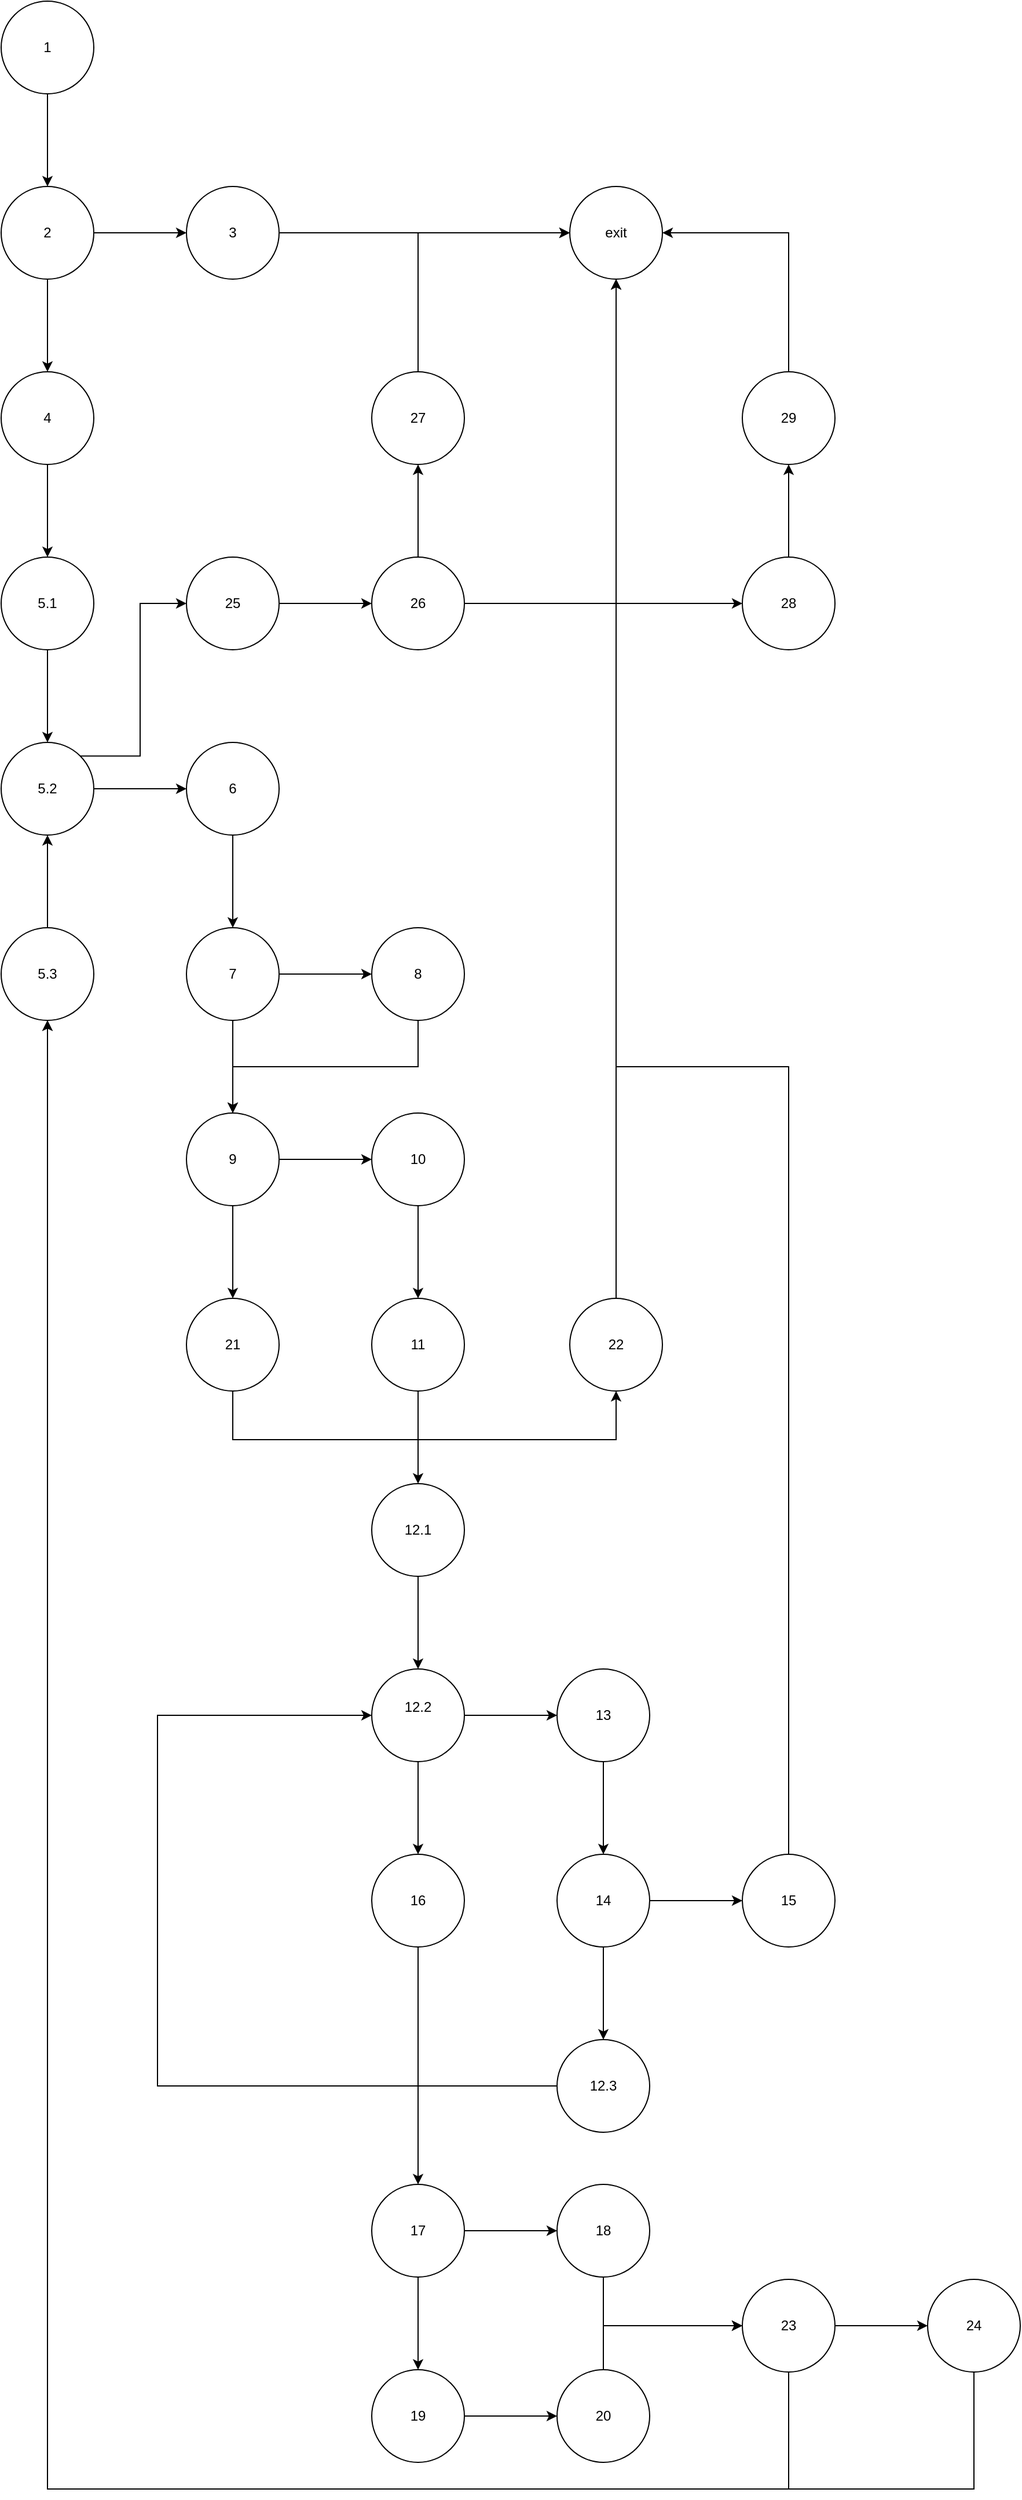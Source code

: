 <mxfile version="24.4.8" type="device">
  <diagram name="Page-1" id="a0Ihity4697-lHvOdYYa">
    <mxGraphModel dx="4787" dy="1803" grid="0" gridSize="10" guides="1" tooltips="1" connect="1" arrows="1" fold="1" page="1" pageScale="1" pageWidth="850" pageHeight="1100" math="0" shadow="0">
      <root>
        <mxCell id="0" />
        <mxCell id="1" parent="0" />
        <mxCell id="LKpRH9-m_TJ6t7XHh2Bs-6" value="" style="edgeStyle=orthogonalEdgeStyle;rounded=0;orthogonalLoop=1;jettySize=auto;html=1;" parent="1" source="LKpRH9-m_TJ6t7XHh2Bs-2" target="LKpRH9-m_TJ6t7XHh2Bs-5" edge="1">
          <mxGeometry relative="1" as="geometry" />
        </mxCell>
        <mxCell id="LKpRH9-m_TJ6t7XHh2Bs-2" value="1" style="ellipse;whiteSpace=wrap;html=1;aspect=fixed;" parent="1" vertex="1">
          <mxGeometry x="44" y="25" width="80" height="80" as="geometry" />
        </mxCell>
        <mxCell id="LKpRH9-m_TJ6t7XHh2Bs-8" value="" style="edgeStyle=orthogonalEdgeStyle;rounded=0;orthogonalLoop=1;jettySize=auto;html=1;" parent="1" source="LKpRH9-m_TJ6t7XHh2Bs-5" target="LKpRH9-m_TJ6t7XHh2Bs-7" edge="1">
          <mxGeometry relative="1" as="geometry" />
        </mxCell>
        <mxCell id="LKpRH9-m_TJ6t7XHh2Bs-10" value="" style="edgeStyle=orthogonalEdgeStyle;rounded=0;orthogonalLoop=1;jettySize=auto;html=1;" parent="1" source="LKpRH9-m_TJ6t7XHh2Bs-5" target="LKpRH9-m_TJ6t7XHh2Bs-9" edge="1">
          <mxGeometry relative="1" as="geometry" />
        </mxCell>
        <mxCell id="LKpRH9-m_TJ6t7XHh2Bs-5" value="&lt;div&gt;2&lt;/div&gt;" style="ellipse;whiteSpace=wrap;html=1;aspect=fixed;" parent="1" vertex="1">
          <mxGeometry x="44" y="185" width="80" height="80" as="geometry" />
        </mxCell>
        <mxCell id="LKpRH9-m_TJ6t7XHh2Bs-15" value="" style="edgeStyle=orthogonalEdgeStyle;rounded=0;orthogonalLoop=1;jettySize=auto;html=1;" parent="1" source="LKpRH9-m_TJ6t7XHh2Bs-7" target="LKpRH9-m_TJ6t7XHh2Bs-14" edge="1">
          <mxGeometry relative="1" as="geometry" />
        </mxCell>
        <mxCell id="LKpRH9-m_TJ6t7XHh2Bs-7" value="4" style="ellipse;whiteSpace=wrap;html=1;" parent="1" vertex="1">
          <mxGeometry x="44" y="345" width="80" height="80" as="geometry" />
        </mxCell>
        <mxCell id="LKpRH9-m_TJ6t7XHh2Bs-13" value="" style="edgeStyle=orthogonalEdgeStyle;rounded=0;orthogonalLoop=1;jettySize=auto;html=1;" parent="1" source="LKpRH9-m_TJ6t7XHh2Bs-9" target="LKpRH9-m_TJ6t7XHh2Bs-12" edge="1">
          <mxGeometry relative="1" as="geometry" />
        </mxCell>
        <mxCell id="LKpRH9-m_TJ6t7XHh2Bs-9" value="3" style="ellipse;whiteSpace=wrap;html=1;" parent="1" vertex="1">
          <mxGeometry x="204" y="185" width="80" height="80" as="geometry" />
        </mxCell>
        <mxCell id="LKpRH9-m_TJ6t7XHh2Bs-12" value="exit" style="ellipse;whiteSpace=wrap;html=1;" parent="1" vertex="1">
          <mxGeometry x="535" y="185" width="80" height="80" as="geometry" />
        </mxCell>
        <mxCell id="LKpRH9-m_TJ6t7XHh2Bs-17" value="" style="edgeStyle=orthogonalEdgeStyle;rounded=0;orthogonalLoop=1;jettySize=auto;html=1;" parent="1" source="LKpRH9-m_TJ6t7XHh2Bs-14" target="LKpRH9-m_TJ6t7XHh2Bs-16" edge="1">
          <mxGeometry relative="1" as="geometry" />
        </mxCell>
        <mxCell id="LKpRH9-m_TJ6t7XHh2Bs-14" value="5.1" style="ellipse;whiteSpace=wrap;html=1;" parent="1" vertex="1">
          <mxGeometry x="44" y="505" width="80" height="80" as="geometry" />
        </mxCell>
        <mxCell id="LKpRH9-m_TJ6t7XHh2Bs-19" value="" style="edgeStyle=orthogonalEdgeStyle;rounded=0;orthogonalLoop=1;jettySize=auto;html=1;" parent="1" source="LKpRH9-m_TJ6t7XHh2Bs-16" target="LKpRH9-m_TJ6t7XHh2Bs-18" edge="1">
          <mxGeometry relative="1" as="geometry" />
        </mxCell>
        <mxCell id="LKpRH9-m_TJ6t7XHh2Bs-92" style="edgeStyle=orthogonalEdgeStyle;rounded=0;orthogonalLoop=1;jettySize=auto;html=1;exitX=1;exitY=0;exitDx=0;exitDy=0;entryX=0;entryY=0.5;entryDx=0;entryDy=0;" parent="1" source="LKpRH9-m_TJ6t7XHh2Bs-16" target="LKpRH9-m_TJ6t7XHh2Bs-89" edge="1">
          <mxGeometry relative="1" as="geometry" />
        </mxCell>
        <mxCell id="LKpRH9-m_TJ6t7XHh2Bs-16" value="5.2" style="ellipse;whiteSpace=wrap;html=1;" parent="1" vertex="1">
          <mxGeometry x="44" y="665" width="80" height="80" as="geometry" />
        </mxCell>
        <mxCell id="LKpRH9-m_TJ6t7XHh2Bs-21" value="" style="edgeStyle=orthogonalEdgeStyle;rounded=0;orthogonalLoop=1;jettySize=auto;html=1;" parent="1" source="LKpRH9-m_TJ6t7XHh2Bs-18" target="LKpRH9-m_TJ6t7XHh2Bs-20" edge="1">
          <mxGeometry relative="1" as="geometry" />
        </mxCell>
        <mxCell id="LKpRH9-m_TJ6t7XHh2Bs-18" value="6" style="ellipse;whiteSpace=wrap;html=1;" parent="1" vertex="1">
          <mxGeometry x="204" y="665" width="80" height="80" as="geometry" />
        </mxCell>
        <mxCell id="LKpRH9-m_TJ6t7XHh2Bs-23" value="" style="edgeStyle=orthogonalEdgeStyle;rounded=0;orthogonalLoop=1;jettySize=auto;html=1;" parent="1" source="LKpRH9-m_TJ6t7XHh2Bs-20" target="LKpRH9-m_TJ6t7XHh2Bs-22" edge="1">
          <mxGeometry relative="1" as="geometry" />
        </mxCell>
        <mxCell id="LKpRH9-m_TJ6t7XHh2Bs-25" value="" style="edgeStyle=orthogonalEdgeStyle;rounded=0;orthogonalLoop=1;jettySize=auto;html=1;" parent="1" source="LKpRH9-m_TJ6t7XHh2Bs-20" target="LKpRH9-m_TJ6t7XHh2Bs-24" edge="1">
          <mxGeometry relative="1" as="geometry" />
        </mxCell>
        <mxCell id="LKpRH9-m_TJ6t7XHh2Bs-20" value="7" style="ellipse;whiteSpace=wrap;html=1;" parent="1" vertex="1">
          <mxGeometry x="204" y="825" width="80" height="80" as="geometry" />
        </mxCell>
        <mxCell id="LKpRH9-m_TJ6t7XHh2Bs-34" style="edgeStyle=orthogonalEdgeStyle;rounded=0;orthogonalLoop=1;jettySize=auto;html=1;exitX=0.5;exitY=1;exitDx=0;exitDy=0;entryX=0.5;entryY=0;entryDx=0;entryDy=0;" parent="1" source="LKpRH9-m_TJ6t7XHh2Bs-22" target="LKpRH9-m_TJ6t7XHh2Bs-24" edge="1">
          <mxGeometry relative="1" as="geometry" />
        </mxCell>
        <mxCell id="LKpRH9-m_TJ6t7XHh2Bs-22" value="8" style="ellipse;whiteSpace=wrap;html=1;" parent="1" vertex="1">
          <mxGeometry x="364" y="825" width="80" height="80" as="geometry" />
        </mxCell>
        <mxCell id="LKpRH9-m_TJ6t7XHh2Bs-36" value="" style="edgeStyle=orthogonalEdgeStyle;rounded=0;orthogonalLoop=1;jettySize=auto;html=1;" parent="1" source="LKpRH9-m_TJ6t7XHh2Bs-24" target="LKpRH9-m_TJ6t7XHh2Bs-35" edge="1">
          <mxGeometry relative="1" as="geometry" />
        </mxCell>
        <mxCell id="LKpRH9-m_TJ6t7XHh2Bs-68" value="" style="edgeStyle=orthogonalEdgeStyle;rounded=0;orthogonalLoop=1;jettySize=auto;html=1;" parent="1" source="LKpRH9-m_TJ6t7XHh2Bs-24" target="LKpRH9-m_TJ6t7XHh2Bs-67" edge="1">
          <mxGeometry relative="1" as="geometry" />
        </mxCell>
        <mxCell id="LKpRH9-m_TJ6t7XHh2Bs-24" value="9" style="ellipse;whiteSpace=wrap;html=1;" parent="1" vertex="1">
          <mxGeometry x="204" y="985" width="80" height="80" as="geometry" />
        </mxCell>
        <mxCell id="LKpRH9-m_TJ6t7XHh2Bs-38" value="" style="edgeStyle=orthogonalEdgeStyle;rounded=0;orthogonalLoop=1;jettySize=auto;html=1;" parent="1" source="LKpRH9-m_TJ6t7XHh2Bs-35" target="LKpRH9-m_TJ6t7XHh2Bs-37" edge="1">
          <mxGeometry relative="1" as="geometry" />
        </mxCell>
        <mxCell id="LKpRH9-m_TJ6t7XHh2Bs-35" value="10" style="ellipse;whiteSpace=wrap;html=1;" parent="1" vertex="1">
          <mxGeometry x="364" y="985" width="80" height="80" as="geometry" />
        </mxCell>
        <mxCell id="LKpRH9-m_TJ6t7XHh2Bs-40" value="" style="edgeStyle=orthogonalEdgeStyle;rounded=0;orthogonalLoop=1;jettySize=auto;html=1;" parent="1" source="LKpRH9-m_TJ6t7XHh2Bs-37" target="LKpRH9-m_TJ6t7XHh2Bs-39" edge="1">
          <mxGeometry relative="1" as="geometry" />
        </mxCell>
        <mxCell id="LKpRH9-m_TJ6t7XHh2Bs-37" value="11" style="ellipse;whiteSpace=wrap;html=1;" parent="1" vertex="1">
          <mxGeometry x="364" y="1145" width="80" height="80" as="geometry" />
        </mxCell>
        <mxCell id="LKpRH9-m_TJ6t7XHh2Bs-42" value="" style="edgeStyle=orthogonalEdgeStyle;rounded=0;orthogonalLoop=1;jettySize=auto;html=1;" parent="1" source="LKpRH9-m_TJ6t7XHh2Bs-39" target="LKpRH9-m_TJ6t7XHh2Bs-41" edge="1">
          <mxGeometry relative="1" as="geometry" />
        </mxCell>
        <mxCell id="LKpRH9-m_TJ6t7XHh2Bs-39" value="12.1" style="ellipse;whiteSpace=wrap;html=1;" parent="1" vertex="1">
          <mxGeometry x="364" y="1305" width="80" height="80" as="geometry" />
        </mxCell>
        <mxCell id="LKpRH9-m_TJ6t7XHh2Bs-44" value="" style="edgeStyle=orthogonalEdgeStyle;rounded=0;orthogonalLoop=1;jettySize=auto;html=1;" parent="1" source="LKpRH9-m_TJ6t7XHh2Bs-41" target="LKpRH9-m_TJ6t7XHh2Bs-43" edge="1">
          <mxGeometry relative="1" as="geometry" />
        </mxCell>
        <mxCell id="LKpRH9-m_TJ6t7XHh2Bs-107" value="" style="edgeStyle=orthogonalEdgeStyle;rounded=0;orthogonalLoop=1;jettySize=auto;html=1;" parent="1" source="LKpRH9-m_TJ6t7XHh2Bs-41" target="LKpRH9-m_TJ6t7XHh2Bs-106" edge="1">
          <mxGeometry relative="1" as="geometry" />
        </mxCell>
        <mxCell id="LKpRH9-m_TJ6t7XHh2Bs-41" value="12.2&lt;div&gt;&lt;br&gt;&lt;/div&gt;" style="ellipse;whiteSpace=wrap;html=1;" parent="1" vertex="1">
          <mxGeometry x="364" y="1465" width="80" height="80" as="geometry" />
        </mxCell>
        <mxCell id="LKpRH9-m_TJ6t7XHh2Bs-46" value="" style="edgeStyle=orthogonalEdgeStyle;rounded=0;orthogonalLoop=1;jettySize=auto;html=1;" parent="1" source="LKpRH9-m_TJ6t7XHh2Bs-43" target="LKpRH9-m_TJ6t7XHh2Bs-45" edge="1">
          <mxGeometry relative="1" as="geometry" />
        </mxCell>
        <mxCell id="LKpRH9-m_TJ6t7XHh2Bs-43" value="13" style="ellipse;whiteSpace=wrap;html=1;" parent="1" vertex="1">
          <mxGeometry x="524" y="1465" width="80" height="80" as="geometry" />
        </mxCell>
        <mxCell id="LKpRH9-m_TJ6t7XHh2Bs-48" value="" style="edgeStyle=orthogonalEdgeStyle;rounded=0;orthogonalLoop=1;jettySize=auto;html=1;" parent="1" source="LKpRH9-m_TJ6t7XHh2Bs-45" target="LKpRH9-m_TJ6t7XHh2Bs-47" edge="1">
          <mxGeometry relative="1" as="geometry" />
        </mxCell>
        <mxCell id="LKpRH9-m_TJ6t7XHh2Bs-51" value="" style="edgeStyle=orthogonalEdgeStyle;rounded=0;orthogonalLoop=1;jettySize=auto;html=1;" parent="1" source="LKpRH9-m_TJ6t7XHh2Bs-45" target="LKpRH9-m_TJ6t7XHh2Bs-50" edge="1">
          <mxGeometry relative="1" as="geometry" />
        </mxCell>
        <mxCell id="LKpRH9-m_TJ6t7XHh2Bs-45" value="14" style="ellipse;whiteSpace=wrap;html=1;" parent="1" vertex="1">
          <mxGeometry x="524" y="1625" width="80" height="80" as="geometry" />
        </mxCell>
        <mxCell id="LKpRH9-m_TJ6t7XHh2Bs-49" style="edgeStyle=orthogonalEdgeStyle;rounded=0;orthogonalLoop=1;jettySize=auto;html=1;exitX=0.5;exitY=0;exitDx=0;exitDy=0;" parent="1" source="LKpRH9-m_TJ6t7XHh2Bs-47" target="LKpRH9-m_TJ6t7XHh2Bs-12" edge="1">
          <mxGeometry relative="1" as="geometry" />
        </mxCell>
        <mxCell id="LKpRH9-m_TJ6t7XHh2Bs-47" value="15" style="ellipse;whiteSpace=wrap;html=1;" parent="1" vertex="1">
          <mxGeometry x="684" y="1625" width="80" height="80" as="geometry" />
        </mxCell>
        <mxCell id="LKpRH9-m_TJ6t7XHh2Bs-109" style="edgeStyle=orthogonalEdgeStyle;rounded=0;orthogonalLoop=1;jettySize=auto;html=1;exitX=0;exitY=0.5;exitDx=0;exitDy=0;entryX=0;entryY=0.5;entryDx=0;entryDy=0;" parent="1" source="LKpRH9-m_TJ6t7XHh2Bs-50" target="LKpRH9-m_TJ6t7XHh2Bs-41" edge="1">
          <mxGeometry relative="1" as="geometry">
            <Array as="points">
              <mxPoint x="179" y="1825" />
              <mxPoint x="179" y="1505" />
            </Array>
          </mxGeometry>
        </mxCell>
        <mxCell id="LKpRH9-m_TJ6t7XHh2Bs-50" value="12.3" style="ellipse;whiteSpace=wrap;html=1;" parent="1" vertex="1">
          <mxGeometry x="524" y="1785" width="80" height="80" as="geometry" />
        </mxCell>
        <mxCell id="LKpRH9-m_TJ6t7XHh2Bs-62" value="" style="edgeStyle=orthogonalEdgeStyle;rounded=0;orthogonalLoop=1;jettySize=auto;html=1;" parent="1" source="LKpRH9-m_TJ6t7XHh2Bs-59" target="LKpRH9-m_TJ6t7XHh2Bs-61" edge="1">
          <mxGeometry relative="1" as="geometry" />
        </mxCell>
        <mxCell id="LKpRH9-m_TJ6t7XHh2Bs-64" value="" style="edgeStyle=orthogonalEdgeStyle;rounded=0;orthogonalLoop=1;jettySize=auto;html=1;" parent="1" source="LKpRH9-m_TJ6t7XHh2Bs-59" target="LKpRH9-m_TJ6t7XHh2Bs-63" edge="1">
          <mxGeometry relative="1" as="geometry" />
        </mxCell>
        <mxCell id="LKpRH9-m_TJ6t7XHh2Bs-59" value="17" style="ellipse;whiteSpace=wrap;html=1;aspect=fixed;" parent="1" vertex="1">
          <mxGeometry x="364" y="1910" width="80" height="80" as="geometry" />
        </mxCell>
        <mxCell id="LKpRH9-m_TJ6t7XHh2Bs-82" style="edgeStyle=orthogonalEdgeStyle;rounded=0;orthogonalLoop=1;jettySize=auto;html=1;exitX=0.5;exitY=1;exitDx=0;exitDy=0;entryX=0;entryY=0.5;entryDx=0;entryDy=0;" parent="1" source="LKpRH9-m_TJ6t7XHh2Bs-61" target="LKpRH9-m_TJ6t7XHh2Bs-78" edge="1">
          <mxGeometry relative="1" as="geometry" />
        </mxCell>
        <mxCell id="LKpRH9-m_TJ6t7XHh2Bs-61" value="18" style="ellipse;whiteSpace=wrap;html=1;" parent="1" vertex="1">
          <mxGeometry x="524" y="1910" width="80" height="80" as="geometry" />
        </mxCell>
        <mxCell id="LKpRH9-m_TJ6t7XHh2Bs-66" value="" style="edgeStyle=orthogonalEdgeStyle;rounded=0;orthogonalLoop=1;jettySize=auto;html=1;" parent="1" source="LKpRH9-m_TJ6t7XHh2Bs-63" target="LKpRH9-m_TJ6t7XHh2Bs-65" edge="1">
          <mxGeometry relative="1" as="geometry" />
        </mxCell>
        <mxCell id="LKpRH9-m_TJ6t7XHh2Bs-63" value="19" style="ellipse;whiteSpace=wrap;html=1;" parent="1" vertex="1">
          <mxGeometry x="364" y="2070" width="80" height="80" as="geometry" />
        </mxCell>
        <mxCell id="LKpRH9-m_TJ6t7XHh2Bs-81" style="edgeStyle=orthogonalEdgeStyle;rounded=0;orthogonalLoop=1;jettySize=auto;html=1;exitX=0.5;exitY=0;exitDx=0;exitDy=0;" parent="1" source="LKpRH9-m_TJ6t7XHh2Bs-65" target="LKpRH9-m_TJ6t7XHh2Bs-78" edge="1">
          <mxGeometry relative="1" as="geometry" />
        </mxCell>
        <mxCell id="LKpRH9-m_TJ6t7XHh2Bs-65" value="20" style="ellipse;whiteSpace=wrap;html=1;" parent="1" vertex="1">
          <mxGeometry x="524" y="2070" width="80" height="80" as="geometry" />
        </mxCell>
        <mxCell id="LKpRH9-m_TJ6t7XHh2Bs-76" style="edgeStyle=orthogonalEdgeStyle;rounded=0;orthogonalLoop=1;jettySize=auto;html=1;exitX=0.5;exitY=1;exitDx=0;exitDy=0;entryX=0.5;entryY=1;entryDx=0;entryDy=0;" parent="1" source="LKpRH9-m_TJ6t7XHh2Bs-67" target="LKpRH9-m_TJ6t7XHh2Bs-71" edge="1">
          <mxGeometry relative="1" as="geometry">
            <Array as="points">
              <mxPoint x="244" y="1267" />
              <mxPoint x="575" y="1267" />
            </Array>
          </mxGeometry>
        </mxCell>
        <mxCell id="LKpRH9-m_TJ6t7XHh2Bs-67" value="21" style="ellipse;whiteSpace=wrap;html=1;" parent="1" vertex="1">
          <mxGeometry x="204" y="1145" width="80" height="80" as="geometry" />
        </mxCell>
        <mxCell id="LKpRH9-m_TJ6t7XHh2Bs-77" style="edgeStyle=orthogonalEdgeStyle;rounded=0;orthogonalLoop=1;jettySize=auto;html=1;exitX=0.5;exitY=0;exitDx=0;exitDy=0;" parent="1" source="LKpRH9-m_TJ6t7XHh2Bs-71" target="LKpRH9-m_TJ6t7XHh2Bs-12" edge="1">
          <mxGeometry relative="1" as="geometry" />
        </mxCell>
        <mxCell id="LKpRH9-m_TJ6t7XHh2Bs-71" value="22" style="ellipse;whiteSpace=wrap;html=1;aspect=fixed;" parent="1" vertex="1">
          <mxGeometry x="535" y="1145" width="80" height="80" as="geometry" />
        </mxCell>
        <mxCell id="LKpRH9-m_TJ6t7XHh2Bs-84" value="" style="edgeStyle=orthogonalEdgeStyle;rounded=0;orthogonalLoop=1;jettySize=auto;html=1;" parent="1" source="LKpRH9-m_TJ6t7XHh2Bs-78" target="LKpRH9-m_TJ6t7XHh2Bs-83" edge="1">
          <mxGeometry relative="1" as="geometry" />
        </mxCell>
        <mxCell id="YQmlb0vGFmBTFwwZSKuE-2" style="edgeStyle=orthogonalEdgeStyle;rounded=0;orthogonalLoop=1;jettySize=auto;html=1;exitX=0.5;exitY=1;exitDx=0;exitDy=0;" edge="1" parent="1" source="LKpRH9-m_TJ6t7XHh2Bs-78" target="LKpRH9-m_TJ6t7XHh2Bs-85">
          <mxGeometry relative="1" as="geometry">
            <Array as="points">
              <mxPoint x="724" y="2173" />
              <mxPoint x="84" y="2173" />
            </Array>
          </mxGeometry>
        </mxCell>
        <mxCell id="LKpRH9-m_TJ6t7XHh2Bs-78" value="23" style="ellipse;whiteSpace=wrap;html=1;aspect=fixed;" parent="1" vertex="1">
          <mxGeometry x="684" y="1992" width="80" height="80" as="geometry" />
        </mxCell>
        <mxCell id="LKpRH9-m_TJ6t7XHh2Bs-87" style="edgeStyle=orthogonalEdgeStyle;rounded=0;orthogonalLoop=1;jettySize=auto;html=1;exitX=0.5;exitY=1;exitDx=0;exitDy=0;" parent="1" source="LKpRH9-m_TJ6t7XHh2Bs-83" target="LKpRH9-m_TJ6t7XHh2Bs-85" edge="1">
          <mxGeometry relative="1" as="geometry">
            <Array as="points">
              <mxPoint x="884" y="2173" />
              <mxPoint x="84" y="2173" />
            </Array>
          </mxGeometry>
        </mxCell>
        <mxCell id="LKpRH9-m_TJ6t7XHh2Bs-83" value="24" style="ellipse;whiteSpace=wrap;html=1;" parent="1" vertex="1">
          <mxGeometry x="844" y="1992" width="80" height="80" as="geometry" />
        </mxCell>
        <mxCell id="LKpRH9-m_TJ6t7XHh2Bs-86" style="edgeStyle=orthogonalEdgeStyle;rounded=0;orthogonalLoop=1;jettySize=auto;html=1;exitX=0.5;exitY=0;exitDx=0;exitDy=0;entryX=0.5;entryY=1;entryDx=0;entryDy=0;" parent="1" source="LKpRH9-m_TJ6t7XHh2Bs-85" target="LKpRH9-m_TJ6t7XHh2Bs-16" edge="1">
          <mxGeometry relative="1" as="geometry" />
        </mxCell>
        <mxCell id="LKpRH9-m_TJ6t7XHh2Bs-85" value="5.3" style="ellipse;whiteSpace=wrap;html=1;aspect=fixed;" parent="1" vertex="1">
          <mxGeometry x="44" y="825" width="80" height="80" as="geometry" />
        </mxCell>
        <mxCell id="LKpRH9-m_TJ6t7XHh2Bs-112" value="" style="edgeStyle=orthogonalEdgeStyle;rounded=0;orthogonalLoop=1;jettySize=auto;html=1;" parent="1" source="LKpRH9-m_TJ6t7XHh2Bs-89" target="LKpRH9-m_TJ6t7XHh2Bs-111" edge="1">
          <mxGeometry relative="1" as="geometry" />
        </mxCell>
        <mxCell id="LKpRH9-m_TJ6t7XHh2Bs-89" value="25" style="ellipse;whiteSpace=wrap;html=1;aspect=fixed;" parent="1" vertex="1">
          <mxGeometry x="204" y="505" width="80" height="80" as="geometry" />
        </mxCell>
        <mxCell id="LKpRH9-m_TJ6t7XHh2Bs-110" style="edgeStyle=orthogonalEdgeStyle;rounded=0;orthogonalLoop=1;jettySize=auto;html=1;exitX=0.5;exitY=1;exitDx=0;exitDy=0;entryX=0.5;entryY=0;entryDx=0;entryDy=0;" parent="1" source="LKpRH9-m_TJ6t7XHh2Bs-106" target="LKpRH9-m_TJ6t7XHh2Bs-59" edge="1">
          <mxGeometry relative="1" as="geometry" />
        </mxCell>
        <mxCell id="LKpRH9-m_TJ6t7XHh2Bs-106" value="16" style="ellipse;whiteSpace=wrap;html=1;" parent="1" vertex="1">
          <mxGeometry x="364" y="1625" width="80" height="80" as="geometry" />
        </mxCell>
        <mxCell id="LKpRH9-m_TJ6t7XHh2Bs-114" value="" style="edgeStyle=orthogonalEdgeStyle;rounded=0;orthogonalLoop=1;jettySize=auto;html=1;" parent="1" source="LKpRH9-m_TJ6t7XHh2Bs-111" target="LKpRH9-m_TJ6t7XHh2Bs-113" edge="1">
          <mxGeometry relative="1" as="geometry" />
        </mxCell>
        <mxCell id="LKpRH9-m_TJ6t7XHh2Bs-116" value="" style="edgeStyle=orthogonalEdgeStyle;rounded=0;orthogonalLoop=1;jettySize=auto;html=1;" parent="1" source="LKpRH9-m_TJ6t7XHh2Bs-111" target="LKpRH9-m_TJ6t7XHh2Bs-115" edge="1">
          <mxGeometry relative="1" as="geometry" />
        </mxCell>
        <mxCell id="LKpRH9-m_TJ6t7XHh2Bs-111" value="26" style="ellipse;whiteSpace=wrap;html=1;" parent="1" vertex="1">
          <mxGeometry x="364" y="505" width="80" height="80" as="geometry" />
        </mxCell>
        <mxCell id="LKpRH9-m_TJ6t7XHh2Bs-122" style="edgeStyle=orthogonalEdgeStyle;rounded=0;orthogonalLoop=1;jettySize=auto;html=1;exitX=0.5;exitY=0;exitDx=0;exitDy=0;entryX=0;entryY=0.5;entryDx=0;entryDy=0;" parent="1" source="LKpRH9-m_TJ6t7XHh2Bs-113" target="LKpRH9-m_TJ6t7XHh2Bs-12" edge="1">
          <mxGeometry relative="1" as="geometry" />
        </mxCell>
        <mxCell id="LKpRH9-m_TJ6t7XHh2Bs-113" value="27" style="ellipse;whiteSpace=wrap;html=1;" parent="1" vertex="1">
          <mxGeometry x="364" y="345" width="80" height="80" as="geometry" />
        </mxCell>
        <mxCell id="LKpRH9-m_TJ6t7XHh2Bs-119" value="" style="edgeStyle=orthogonalEdgeStyle;rounded=0;orthogonalLoop=1;jettySize=auto;html=1;" parent="1" source="LKpRH9-m_TJ6t7XHh2Bs-115" target="LKpRH9-m_TJ6t7XHh2Bs-118" edge="1">
          <mxGeometry relative="1" as="geometry" />
        </mxCell>
        <mxCell id="LKpRH9-m_TJ6t7XHh2Bs-115" value="28" style="ellipse;whiteSpace=wrap;html=1;" parent="1" vertex="1">
          <mxGeometry x="684" y="505" width="80" height="80" as="geometry" />
        </mxCell>
        <mxCell id="LKpRH9-m_TJ6t7XHh2Bs-121" style="edgeStyle=orthogonalEdgeStyle;rounded=0;orthogonalLoop=1;jettySize=auto;html=1;exitX=0.5;exitY=0;exitDx=0;exitDy=0;entryX=1;entryY=0.5;entryDx=0;entryDy=0;" parent="1" source="LKpRH9-m_TJ6t7XHh2Bs-118" target="LKpRH9-m_TJ6t7XHh2Bs-12" edge="1">
          <mxGeometry relative="1" as="geometry" />
        </mxCell>
        <mxCell id="LKpRH9-m_TJ6t7XHh2Bs-118" value="29" style="ellipse;whiteSpace=wrap;html=1;" parent="1" vertex="1">
          <mxGeometry x="684" y="345" width="80" height="80" as="geometry" />
        </mxCell>
      </root>
    </mxGraphModel>
  </diagram>
</mxfile>
